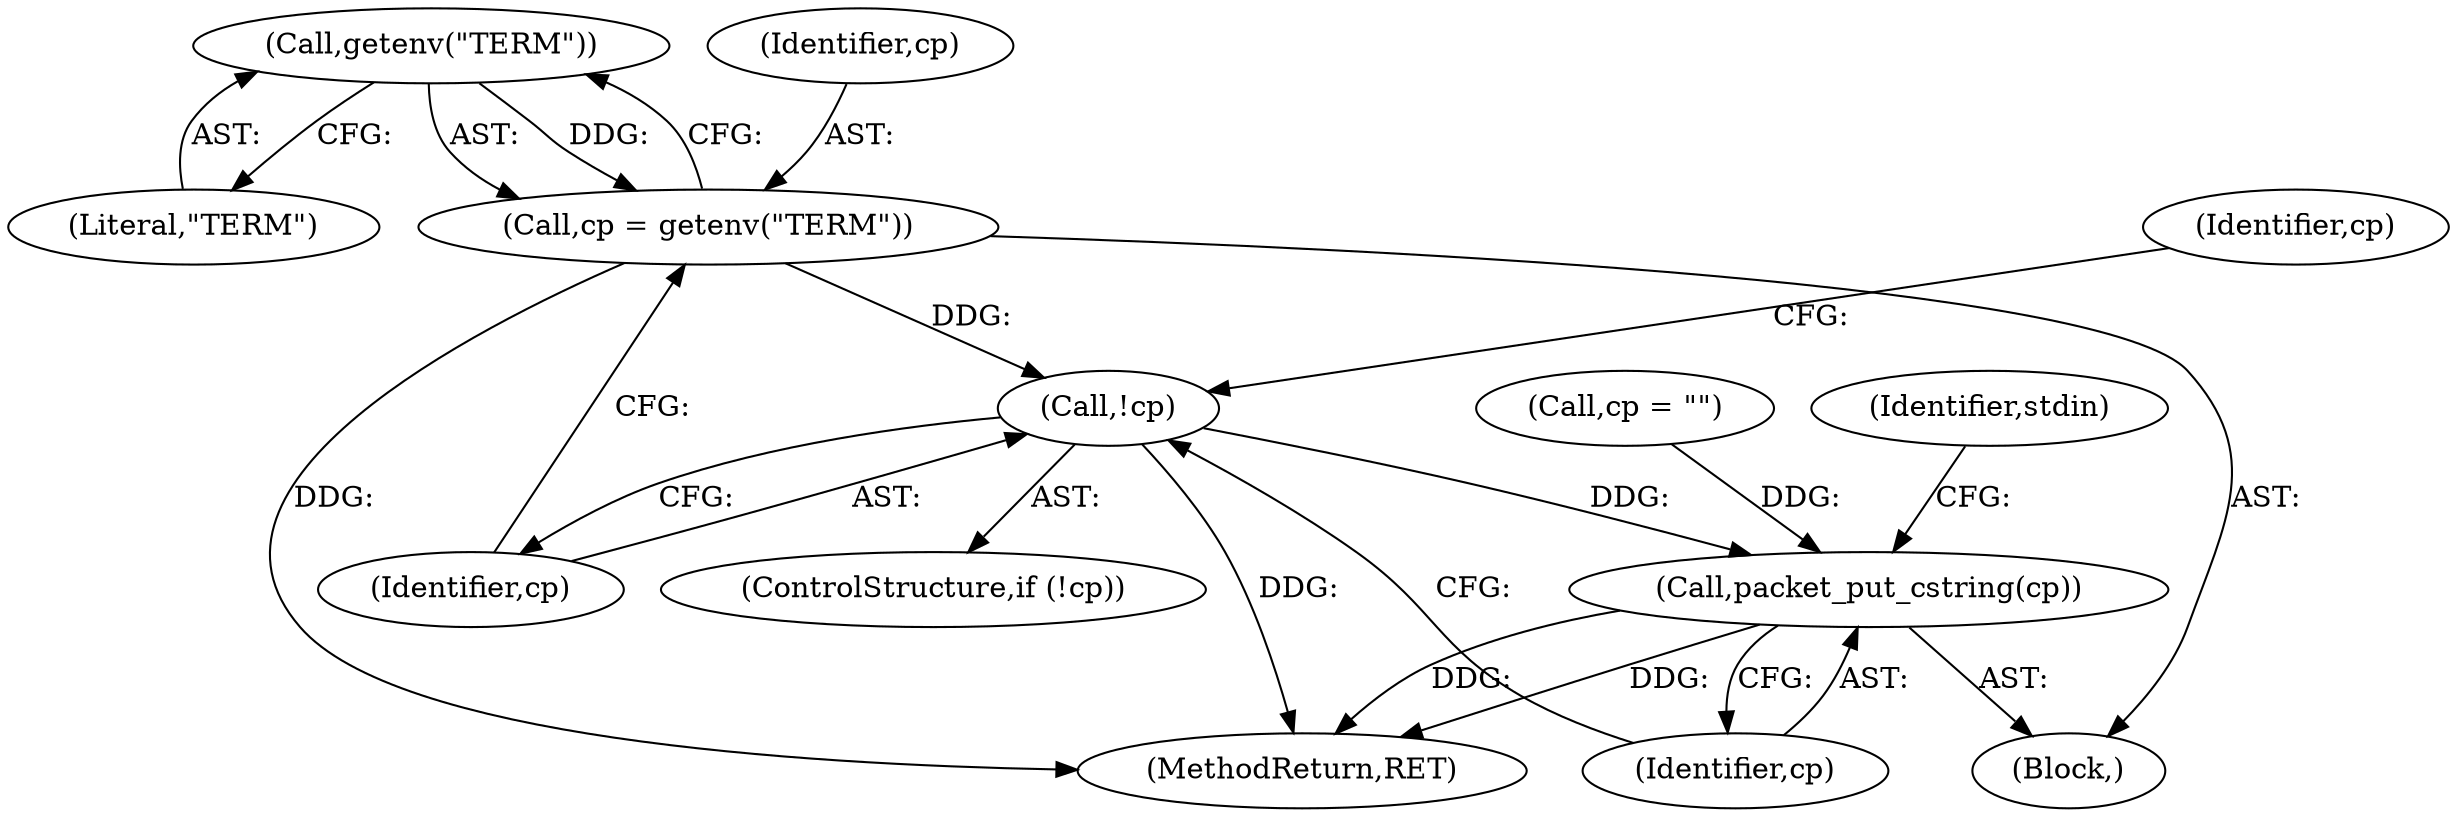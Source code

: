digraph "0_mindrot_ed4ce82dbfa8a3a3c8ea6fa0db113c71e234416c_1@API" {
"1000201" [label="(Call,getenv(\"TERM\"))"];
"1000199" [label="(Call,cp = getenv(\"TERM\"))"];
"1000204" [label="(Call,!cp)"];
"1000209" [label="(Call,packet_put_cstring(cp))"];
"1000201" [label="(Call,getenv(\"TERM\"))"];
"1000202" [label="(Literal,\"TERM\")"];
"1000200" [label="(Identifier,cp)"];
"1000215" [label="(Identifier,stdin)"];
"1000209" [label="(Call,packet_put_cstring(cp))"];
"1000199" [label="(Call,cp = getenv(\"TERM\"))"];
"1000207" [label="(Identifier,cp)"];
"1000210" [label="(Identifier,cp)"];
"1000194" [label="(Block,)"];
"1000205" [label="(Identifier,cp)"];
"1000204" [label="(Call,!cp)"];
"1000206" [label="(Call,cp = \"\")"];
"1000472" [label="(MethodReturn,RET)"];
"1000203" [label="(ControlStructure,if (!cp))"];
"1000201" -> "1000199"  [label="AST: "];
"1000201" -> "1000202"  [label="CFG: "];
"1000202" -> "1000201"  [label="AST: "];
"1000199" -> "1000201"  [label="CFG: "];
"1000201" -> "1000199"  [label="DDG: "];
"1000199" -> "1000194"  [label="AST: "];
"1000200" -> "1000199"  [label="AST: "];
"1000205" -> "1000199"  [label="CFG: "];
"1000199" -> "1000472"  [label="DDG: "];
"1000199" -> "1000204"  [label="DDG: "];
"1000204" -> "1000203"  [label="AST: "];
"1000204" -> "1000205"  [label="CFG: "];
"1000205" -> "1000204"  [label="AST: "];
"1000207" -> "1000204"  [label="CFG: "];
"1000210" -> "1000204"  [label="CFG: "];
"1000204" -> "1000472"  [label="DDG: "];
"1000204" -> "1000209"  [label="DDG: "];
"1000209" -> "1000194"  [label="AST: "];
"1000209" -> "1000210"  [label="CFG: "];
"1000210" -> "1000209"  [label="AST: "];
"1000215" -> "1000209"  [label="CFG: "];
"1000209" -> "1000472"  [label="DDG: "];
"1000209" -> "1000472"  [label="DDG: "];
"1000206" -> "1000209"  [label="DDG: "];
}
